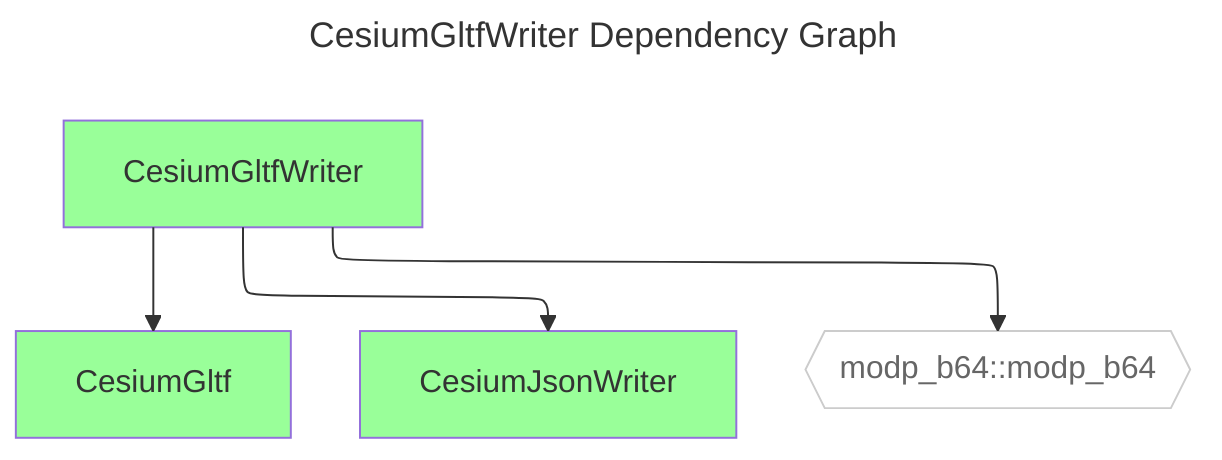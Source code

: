 ---
comment: This file was generated by dep-graph-gen. DO NOT EDIT THIS FILE!
config:
  layout: elk
title: CesiumGltfWriter Dependency Graph
---
graph TD
  classDef dependencyNode fill:#fff,stroke:#ccc,color:#666
  classDef libraryNode fill:#9f9
  CesiumGltfWriter[CesiumGltfWriter] --> CesiumGltf[CesiumGltf]
  CesiumGltfWriter[CesiumGltfWriter] --> CesiumJsonWriter[CesiumJsonWriter]
  CesiumGltfWriter[CesiumGltfWriter] --> modp_b64_modp_b64{{modp_b64::modp_b64}}
  class modp_b64_modp_b64 dependencyNode
  class CesiumGltf,CesiumJsonWriter,CesiumGltfWriter libraryNode
